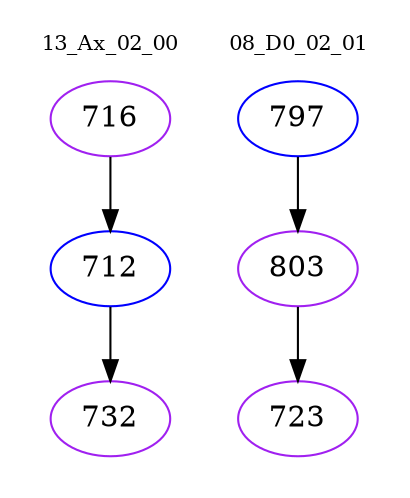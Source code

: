 digraph{
subgraph cluster_0 {
color = white
label = "13_Ax_02_00";
fontsize=10;
T0_716 [label="716", color="purple"]
T0_716 -> T0_712 [color="black"]
T0_712 [label="712", color="blue"]
T0_712 -> T0_732 [color="black"]
T0_732 [label="732", color="purple"]
}
subgraph cluster_1 {
color = white
label = "08_D0_02_01";
fontsize=10;
T1_797 [label="797", color="blue"]
T1_797 -> T1_803 [color="black"]
T1_803 [label="803", color="purple"]
T1_803 -> T1_723 [color="black"]
T1_723 [label="723", color="purple"]
}
}
